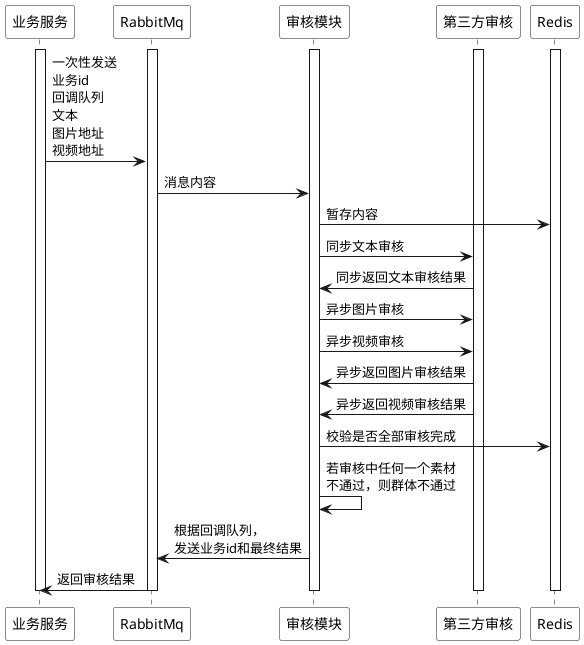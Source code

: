 @startuml

participant 业务服务 as biz #white
participant RabbitMq as mq #white
participant 审核模块 as exa #white
participant 第三方审核 as tpe #white
participant Redis as rds #white

activate biz
activate exa
activate mq
activate rds
activate tpe
biz -> mq: 一次性发送\n业务id\n回调队列\n文本\n图片地址\n视频地址
mq -> exa: 消息内容
exa -> rds: 暂存内容
exa -> tpe: 同步文本审核
tpe -> exa: 同步返回文本审核结果
exa -> tpe: 异步图片审核
exa -> tpe: 异步视频审核
tpe -> exa: 异步返回图片审核结果
tpe -> exa: 异步返回视频审核结果
exa -> rds: 校验是否全部审核完成
exa -> exa: 若审核中任何一个素材\n不通过，则群体不通过
exa -> mq: 根据回调队列，\n发送业务id和最终结果
mq -> biz: 返回审核结果

deactivate tpe
deactivate rds
deactivate mq
deactivate exa
deactivate biz

@enduml